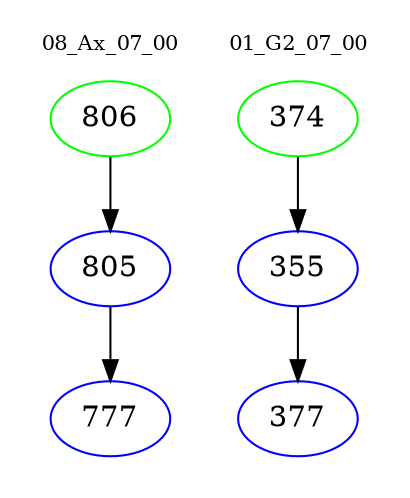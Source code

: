 digraph{
subgraph cluster_0 {
color = white
label = "08_Ax_07_00";
fontsize=10;
T0_806 [label="806", color="green"]
T0_806 -> T0_805 [color="black"]
T0_805 [label="805", color="blue"]
T0_805 -> T0_777 [color="black"]
T0_777 [label="777", color="blue"]
}
subgraph cluster_1 {
color = white
label = "01_G2_07_00";
fontsize=10;
T1_374 [label="374", color="green"]
T1_374 -> T1_355 [color="black"]
T1_355 [label="355", color="blue"]
T1_355 -> T1_377 [color="black"]
T1_377 [label="377", color="blue"]
}
}
